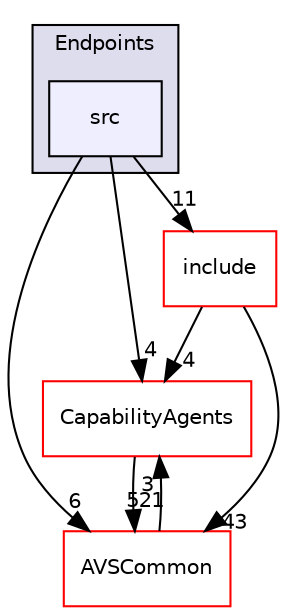 digraph "/workplace/avs-device-sdk/Endpoints/src" {
  compound=true
  node [ fontsize="10", fontname="Helvetica"];
  edge [ labelfontsize="10", labelfontname="Helvetica"];
  subgraph clusterdir_0a90cfc4c6fc93350190d2c91cca5e69 {
    graph [ bgcolor="#ddddee", pencolor="black", label="Endpoints" fontname="Helvetica", fontsize="10", URL="dir_0a90cfc4c6fc93350190d2c91cca5e69.html"]
  dir_e1fb5485b87f3a7aca77289e7fd9cb2a [shape=box, label="src", style="filled", fillcolor="#eeeeff", pencolor="black", URL="dir_e1fb5485b87f3a7aca77289e7fd9cb2a.html"];
  }
  dir_7cf910bd1d7603f12ef47ff650cec893 [shape=box label="CapabilityAgents" fillcolor="white" style="filled" color="red" URL="dir_7cf910bd1d7603f12ef47ff650cec893.html"];
  dir_13e65effb2bde530b17b3d5eefcd0266 [shape=box label="AVSCommon" fillcolor="white" style="filled" color="red" URL="dir_13e65effb2bde530b17b3d5eefcd0266.html"];
  dir_7a58df4bcbb68d87015859ee7ca53249 [shape=box label="include" fillcolor="white" style="filled" color="red" URL="dir_7a58df4bcbb68d87015859ee7ca53249.html"];
  dir_e1fb5485b87f3a7aca77289e7fd9cb2a->dir_7cf910bd1d7603f12ef47ff650cec893 [headlabel="4", labeldistance=1.5 headhref="dir_000652_000423.html"];
  dir_e1fb5485b87f3a7aca77289e7fd9cb2a->dir_13e65effb2bde530b17b3d5eefcd0266 [headlabel="6", labeldistance=1.5 headhref="dir_000652_000017.html"];
  dir_e1fb5485b87f3a7aca77289e7fd9cb2a->dir_7a58df4bcbb68d87015859ee7ca53249 [headlabel="11", labeldistance=1.5 headhref="dir_000652_000342.html"];
  dir_7cf910bd1d7603f12ef47ff650cec893->dir_13e65effb2bde530b17b3d5eefcd0266 [headlabel="521", labeldistance=1.5 headhref="dir_000423_000017.html"];
  dir_13e65effb2bde530b17b3d5eefcd0266->dir_7cf910bd1d7603f12ef47ff650cec893 [headlabel="3", labeldistance=1.5 headhref="dir_000017_000423.html"];
  dir_7a58df4bcbb68d87015859ee7ca53249->dir_7cf910bd1d7603f12ef47ff650cec893 [headlabel="4", labeldistance=1.5 headhref="dir_000342_000423.html"];
  dir_7a58df4bcbb68d87015859ee7ca53249->dir_13e65effb2bde530b17b3d5eefcd0266 [headlabel="43", labeldistance=1.5 headhref="dir_000342_000017.html"];
}
